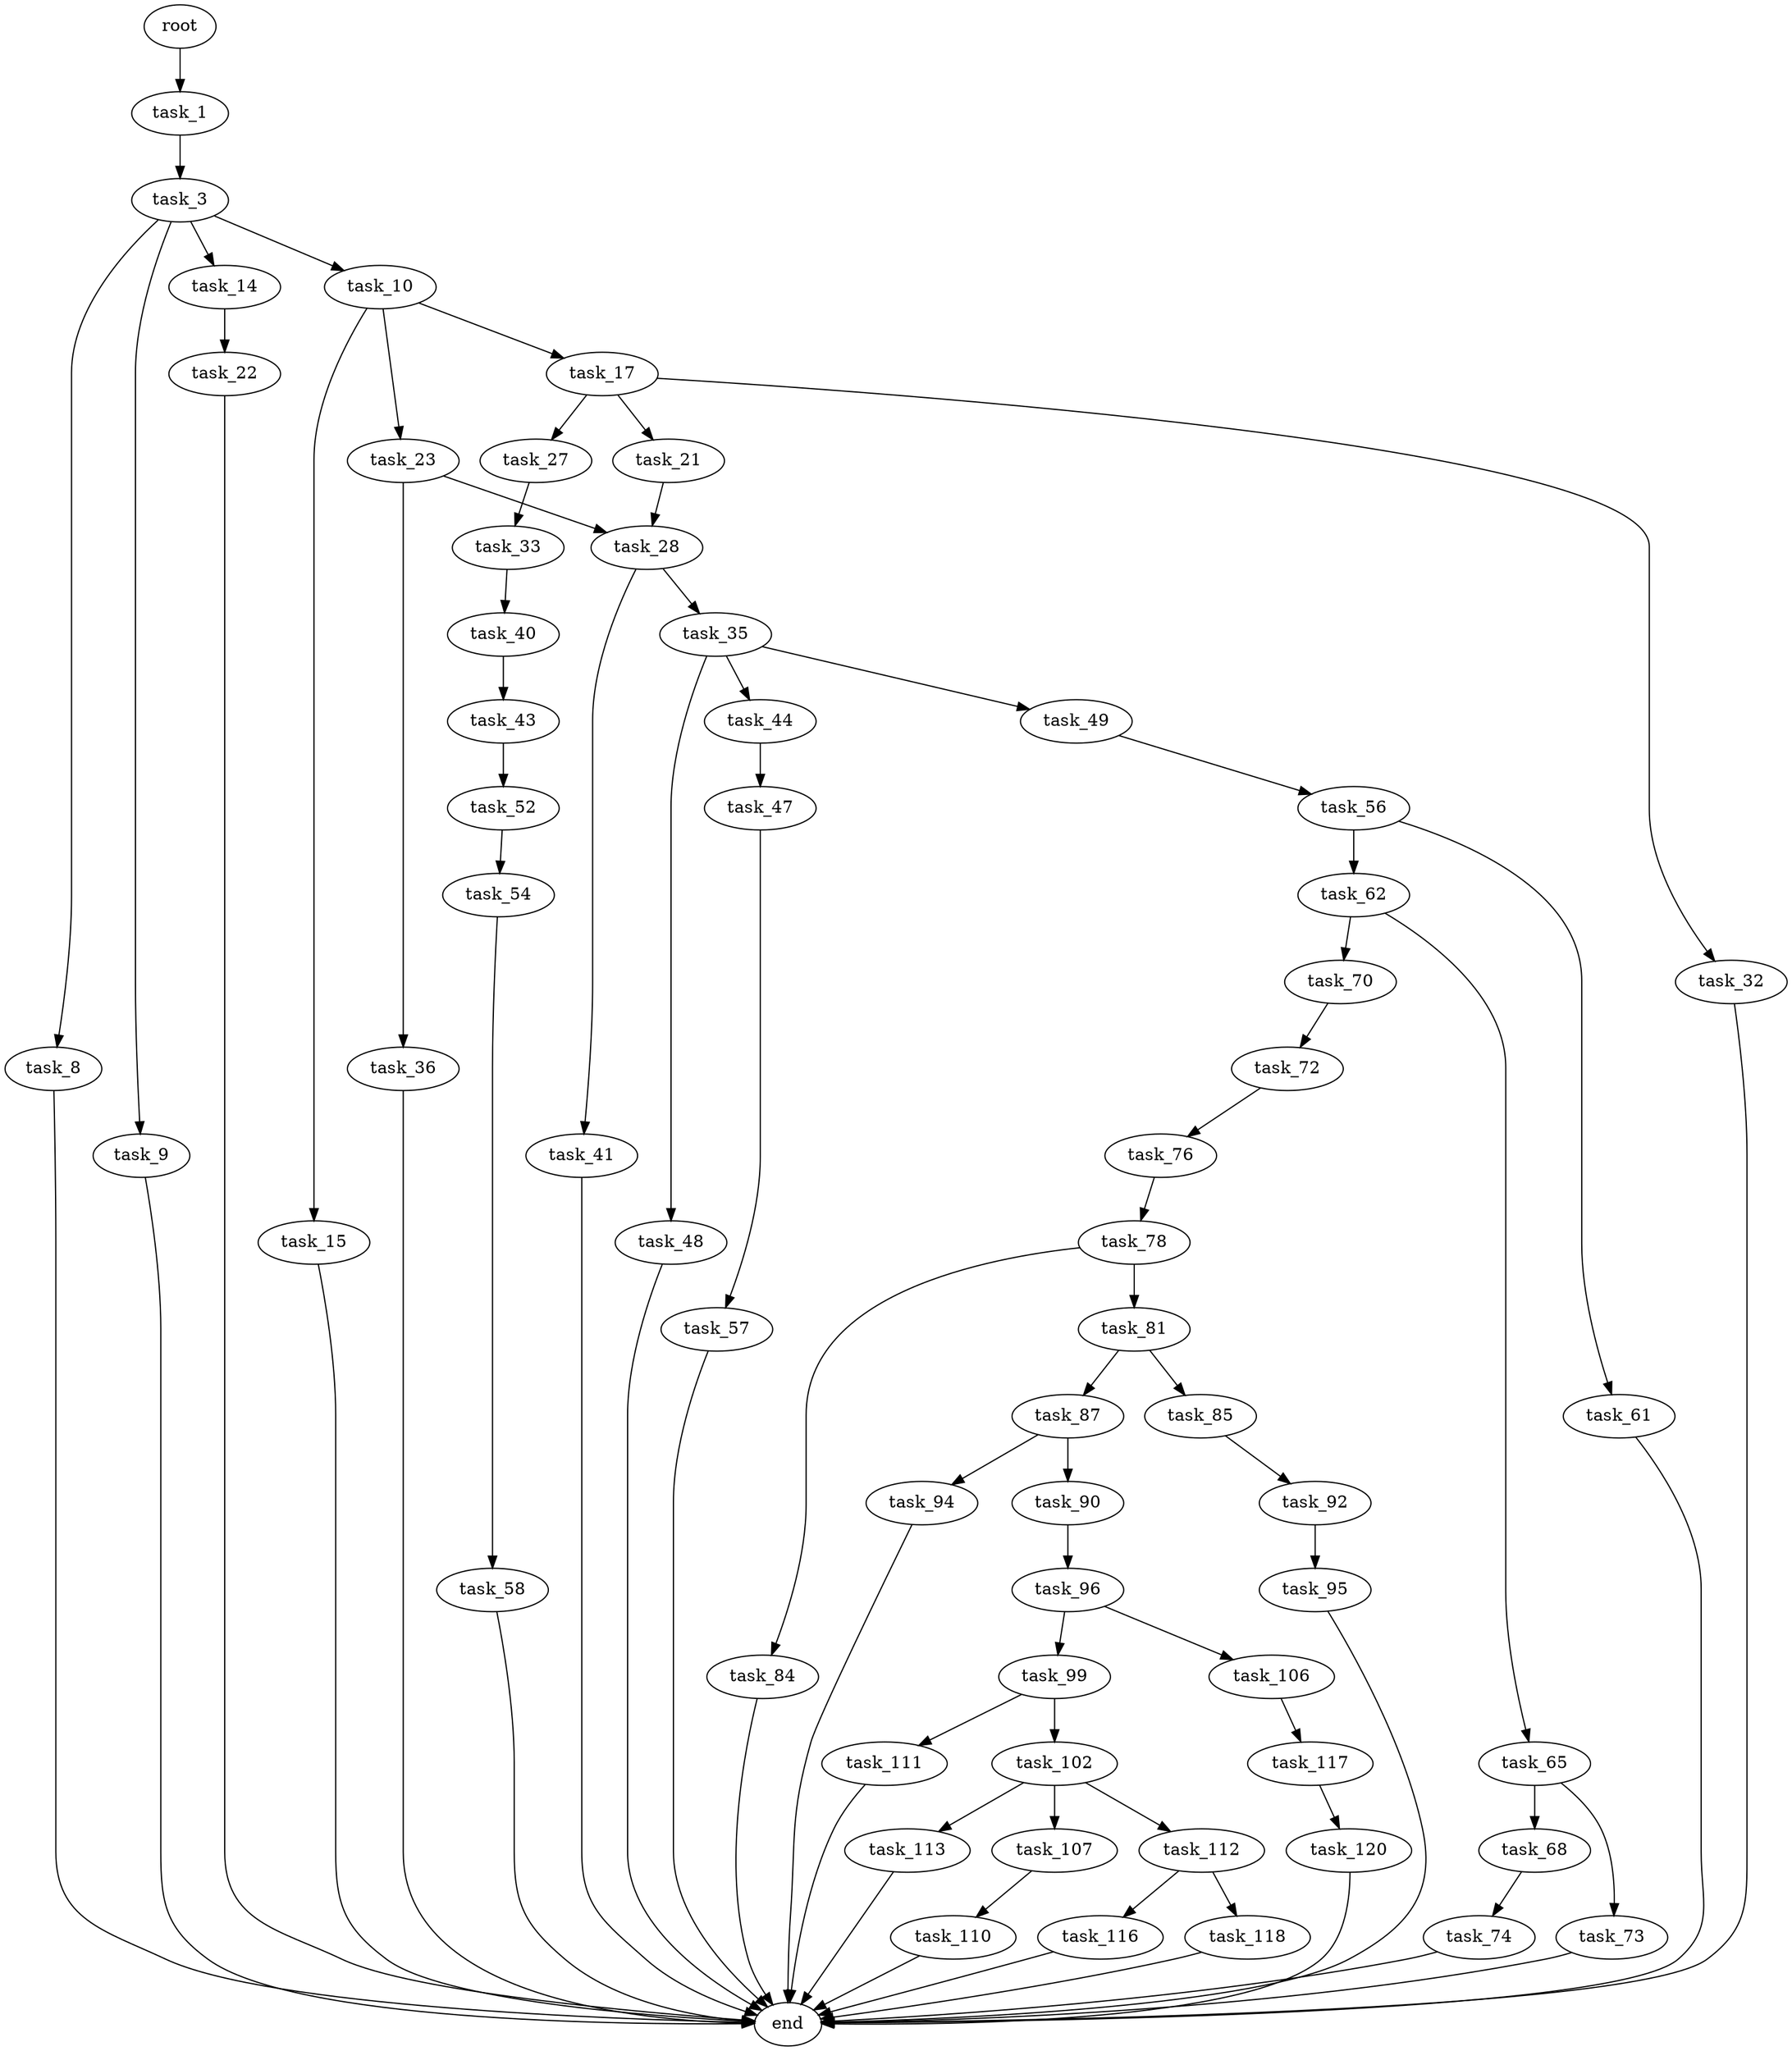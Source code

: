 digraph G {
  root [size="0.000000"];
  task_1 [size="549755813888.000000"];
  task_3 [size="8716595400.000000"];
  task_8 [size="1103810303.000000"];
  task_9 [size="231928233984.000000"];
  task_10 [size="1073741824000.000000"];
  task_14 [size="1302392765558.000000"];
  end [size="0.000000"];
  task_15 [size="3750638873.000000"];
  task_17 [size="2167374119.000000"];
  task_23 [size="291476951155.000000"];
  task_22 [size="42280967231.000000"];
  task_21 [size="1312814482013.000000"];
  task_27 [size="22421834672.000000"];
  task_32 [size="16791661662.000000"];
  task_28 [size="161152622841.000000"];
  task_36 [size="173646281532.000000"];
  task_33 [size="259343410838.000000"];
  task_35 [size="7876709523.000000"];
  task_41 [size="8589934592.000000"];
  task_40 [size="231928233984.000000"];
  task_44 [size="490101246191.000000"];
  task_48 [size="286231005439.000000"];
  task_49 [size="177410474580.000000"];
  task_43 [size="4989801518.000000"];
  task_52 [size="549755813888.000000"];
  task_47 [size="42114060032.000000"];
  task_57 [size="26067098189.000000"];
  task_56 [size="2651454276.000000"];
  task_54 [size="33011906876.000000"];
  task_58 [size="1073741824000.000000"];
  task_61 [size="156872339424.000000"];
  task_62 [size="25883003757.000000"];
  task_65 [size="6942890588.000000"];
  task_70 [size="8315297475.000000"];
  task_68 [size="148822699761.000000"];
  task_73 [size="231928233984.000000"];
  task_74 [size="26132136254.000000"];
  task_72 [size="134217728000.000000"];
  task_76 [size="1073741824000.000000"];
  task_78 [size="197803952916.000000"];
  task_81 [size="36614276166.000000"];
  task_84 [size="368293445632.000000"];
  task_85 [size="239326323782.000000"];
  task_87 [size="136813015716.000000"];
  task_92 [size="231928233984.000000"];
  task_90 [size="8684929719.000000"];
  task_94 [size="1892228730.000000"];
  task_96 [size="203819629380.000000"];
  task_95 [size="73958457789.000000"];
  task_99 [size="176569839204.000000"];
  task_106 [size="8589934592.000000"];
  task_102 [size="8589934592.000000"];
  task_111 [size="89949107580.000000"];
  task_107 [size="782757789696.000000"];
  task_112 [size="782757789696.000000"];
  task_113 [size="10683334744.000000"];
  task_117 [size="490326367116.000000"];
  task_110 [size="196945863155.000000"];
  task_116 [size="444078017760.000000"];
  task_118 [size="104459757720.000000"];
  task_120 [size="28991029248.000000"];

  root -> task_1 [size="1.000000"];
  task_1 -> task_3 [size="536870912.000000"];
  task_3 -> task_8 [size="209715200.000000"];
  task_3 -> task_9 [size="209715200.000000"];
  task_3 -> task_10 [size="209715200.000000"];
  task_3 -> task_14 [size="209715200.000000"];
  task_8 -> end [size="1.000000"];
  task_9 -> end [size="1.000000"];
  task_10 -> task_15 [size="838860800.000000"];
  task_10 -> task_17 [size="838860800.000000"];
  task_10 -> task_23 [size="838860800.000000"];
  task_14 -> task_22 [size="838860800.000000"];
  task_15 -> end [size="1.000000"];
  task_17 -> task_21 [size="75497472.000000"];
  task_17 -> task_27 [size="75497472.000000"];
  task_17 -> task_32 [size="75497472.000000"];
  task_23 -> task_28 [size="209715200.000000"];
  task_23 -> task_36 [size="209715200.000000"];
  task_22 -> end [size="1.000000"];
  task_21 -> task_28 [size="838860800.000000"];
  task_27 -> task_33 [size="33554432.000000"];
  task_32 -> end [size="1.000000"];
  task_28 -> task_35 [size="301989888.000000"];
  task_28 -> task_41 [size="301989888.000000"];
  task_36 -> end [size="1.000000"];
  task_33 -> task_40 [size="209715200.000000"];
  task_35 -> task_44 [size="301989888.000000"];
  task_35 -> task_48 [size="301989888.000000"];
  task_35 -> task_49 [size="301989888.000000"];
  task_41 -> end [size="1.000000"];
  task_40 -> task_43 [size="301989888.000000"];
  task_44 -> task_47 [size="679477248.000000"];
  task_48 -> end [size="1.000000"];
  task_49 -> task_56 [size="134217728.000000"];
  task_43 -> task_52 [size="411041792.000000"];
  task_52 -> task_54 [size="536870912.000000"];
  task_47 -> task_57 [size="33554432.000000"];
  task_57 -> end [size="1.000000"];
  task_56 -> task_61 [size="209715200.000000"];
  task_56 -> task_62 [size="209715200.000000"];
  task_54 -> task_58 [size="33554432.000000"];
  task_58 -> end [size="1.000000"];
  task_61 -> end [size="1.000000"];
  task_62 -> task_65 [size="411041792.000000"];
  task_62 -> task_70 [size="411041792.000000"];
  task_65 -> task_68 [size="536870912.000000"];
  task_65 -> task_73 [size="536870912.000000"];
  task_70 -> task_72 [size="209715200.000000"];
  task_68 -> task_74 [size="209715200.000000"];
  task_73 -> end [size="1.000000"];
  task_74 -> end [size="1.000000"];
  task_72 -> task_76 [size="209715200.000000"];
  task_76 -> task_78 [size="838860800.000000"];
  task_78 -> task_81 [size="134217728.000000"];
  task_78 -> task_84 [size="134217728.000000"];
  task_81 -> task_85 [size="33554432.000000"];
  task_81 -> task_87 [size="33554432.000000"];
  task_84 -> end [size="1.000000"];
  task_85 -> task_92 [size="411041792.000000"];
  task_87 -> task_90 [size="209715200.000000"];
  task_87 -> task_94 [size="209715200.000000"];
  task_92 -> task_95 [size="301989888.000000"];
  task_90 -> task_96 [size="209715200.000000"];
  task_94 -> end [size="1.000000"];
  task_96 -> task_99 [size="134217728.000000"];
  task_96 -> task_106 [size="134217728.000000"];
  task_95 -> end [size="1.000000"];
  task_99 -> task_102 [size="134217728.000000"];
  task_99 -> task_111 [size="134217728.000000"];
  task_106 -> task_117 [size="33554432.000000"];
  task_102 -> task_107 [size="33554432.000000"];
  task_102 -> task_112 [size="33554432.000000"];
  task_102 -> task_113 [size="33554432.000000"];
  task_111 -> end [size="1.000000"];
  task_107 -> task_110 [size="679477248.000000"];
  task_112 -> task_116 [size="679477248.000000"];
  task_112 -> task_118 [size="679477248.000000"];
  task_113 -> end [size="1.000000"];
  task_117 -> task_120 [size="679477248.000000"];
  task_110 -> end [size="1.000000"];
  task_116 -> end [size="1.000000"];
  task_118 -> end [size="1.000000"];
  task_120 -> end [size="1.000000"];
}
